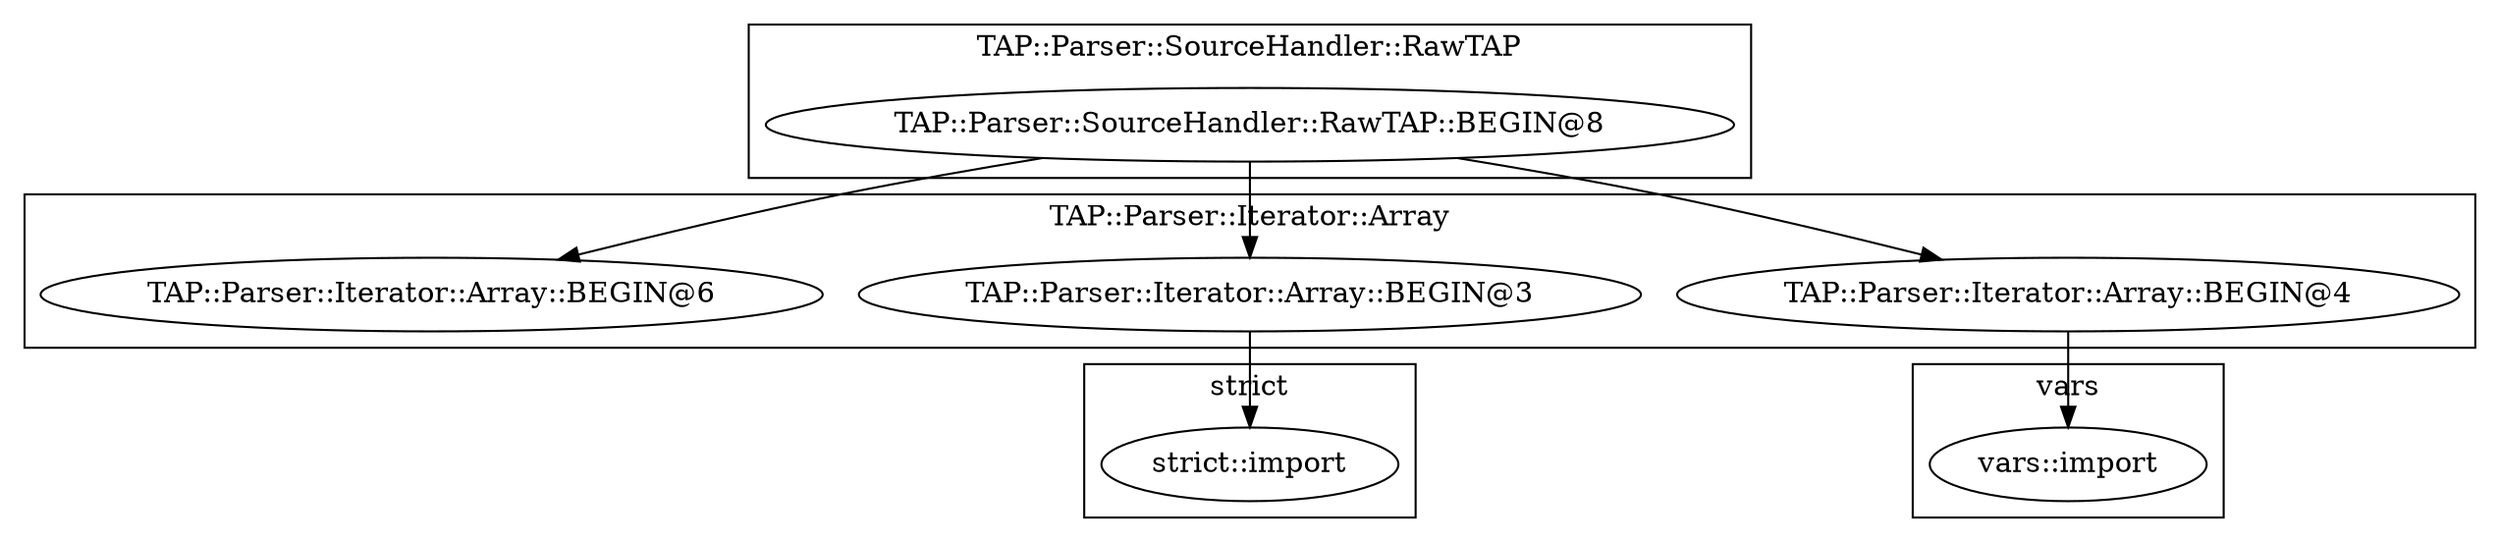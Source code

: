 digraph {
graph [overlap=false]
subgraph cluster_vars {
	label="vars";
	"vars::import";
}
subgraph cluster_strict {
	label="strict";
	"strict::import";
}
subgraph cluster_TAP_Parser_SourceHandler_RawTAP {
	label="TAP::Parser::SourceHandler::RawTAP";
	"TAP::Parser::SourceHandler::RawTAP::BEGIN@8";
}
subgraph cluster_TAP_Parser_Iterator_Array {
	label="TAP::Parser::Iterator::Array";
	"TAP::Parser::Iterator::Array::BEGIN@3";
	"TAP::Parser::Iterator::Array::BEGIN@4";
	"TAP::Parser::Iterator::Array::BEGIN@6";
}
"TAP::Parser::SourceHandler::RawTAP::BEGIN@8" -> "TAP::Parser::Iterator::Array::BEGIN@6";
"TAP::Parser::SourceHandler::RawTAP::BEGIN@8" -> "TAP::Parser::Iterator::Array::BEGIN@4";
"TAP::Parser::SourceHandler::RawTAP::BEGIN@8" -> "TAP::Parser::Iterator::Array::BEGIN@3";
"TAP::Parser::Iterator::Array::BEGIN@4" -> "vars::import";
"TAP::Parser::Iterator::Array::BEGIN@3" -> "strict::import";
}

